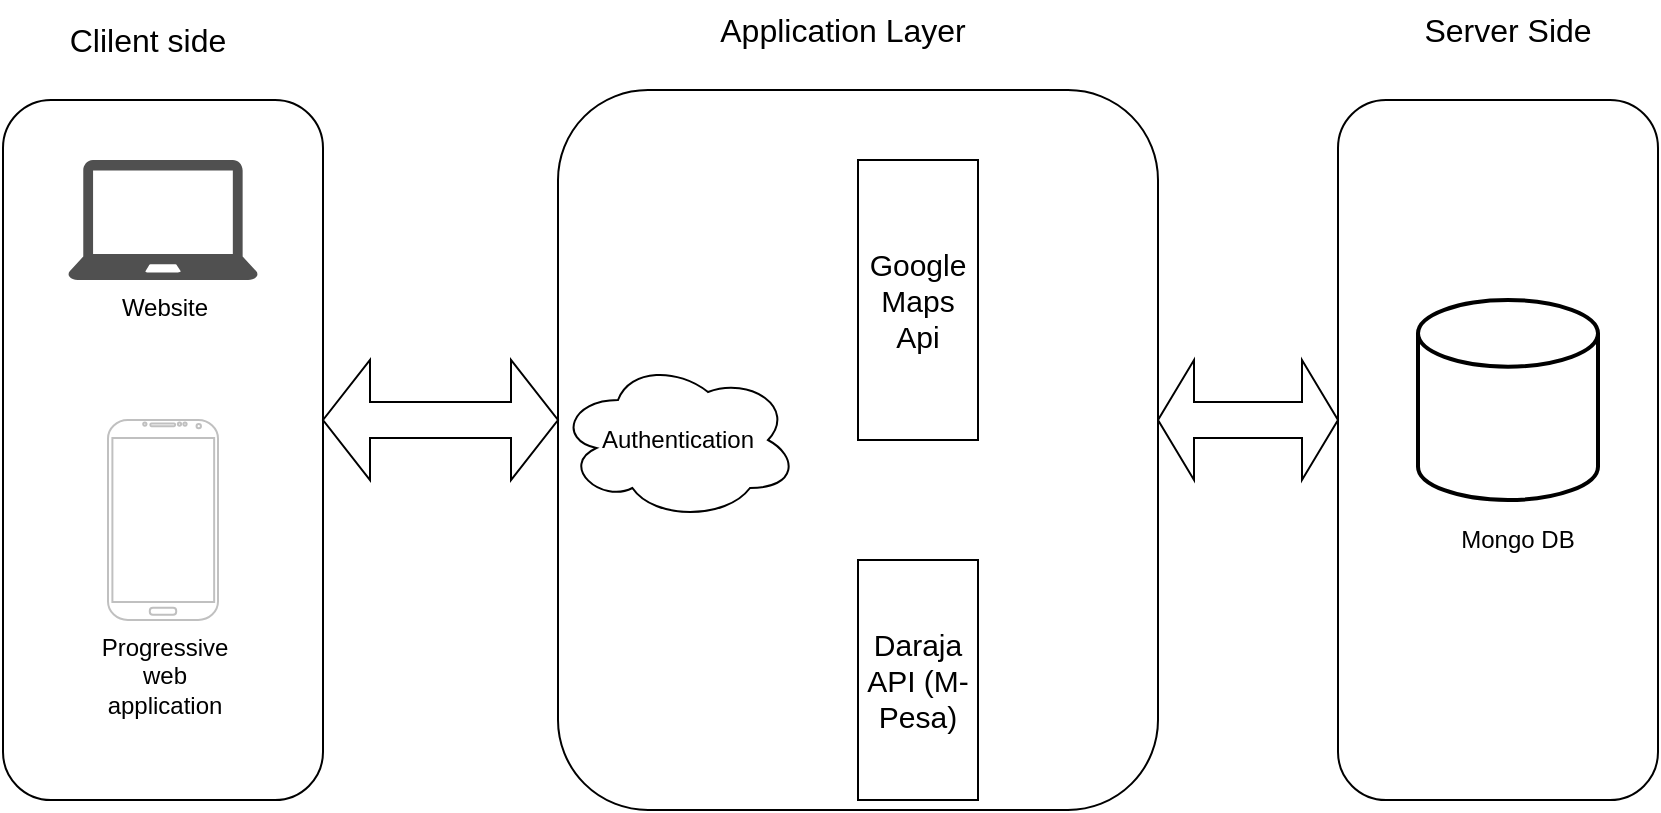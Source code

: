 <mxfile version="24.4.0" type="device">
  <diagram name="Page-1" id="k2Z0eVk7_0BDEtZ7psvc">
    <mxGraphModel dx="1050" dy="621" grid="1" gridSize="10" guides="1" tooltips="1" connect="1" arrows="1" fold="1" page="1" pageScale="1" pageWidth="850" pageHeight="1100" math="0" shadow="0">
      <root>
        <mxCell id="0" />
        <mxCell id="1" parent="0" />
        <mxCell id="jVEVC9B7yiOvksJB15E_-1" value="&lt;div&gt;&lt;br&gt;&lt;/div&gt;&lt;div&gt;&lt;br&gt;&lt;/div&gt;&lt;div&gt;&lt;br&gt;&lt;/div&gt;&lt;div&gt;&lt;br&gt;&lt;/div&gt;&lt;div&gt;&lt;br&gt;&lt;/div&gt;&lt;div&gt;&lt;br&gt;&lt;/div&gt;&lt;div&gt;&lt;br&gt;&lt;/div&gt;&lt;div&gt;&lt;br&gt;&lt;/div&gt;&lt;div&gt;&lt;br&gt;&lt;/div&gt;&lt;div&gt;&lt;br&gt;&lt;/div&gt;&lt;div&gt;&lt;br&gt;&lt;/div&gt;&lt;div&gt;&lt;br&gt;&lt;/div&gt;&lt;div&gt;&lt;br&gt;&lt;/div&gt;&lt;div&gt;&lt;br&gt;&lt;/div&gt;&lt;div&gt;&lt;br&gt;&lt;/div&gt;&lt;div&gt;&lt;br&gt;&lt;/div&gt;&lt;div&gt;&lt;br&gt;&lt;/div&gt;&lt;div&gt;&lt;br&gt;&lt;/div&gt;&lt;div&gt;&lt;br&gt;&lt;/div&gt;&lt;div&gt;&lt;br&gt;&lt;/div&gt;" style="rounded=1;whiteSpace=wrap;html=1;direction=south;" parent="1" vertex="1">
          <mxGeometry x="12.5" y="80" width="160" height="350" as="geometry" />
        </mxCell>
        <mxCell id="jVEVC9B7yiOvksJB15E_-2" value="&lt;font style=&quot;font-size: 16px;&quot;&gt;Clilent side&lt;/font&gt;" style="text;html=1;align=center;verticalAlign=middle;whiteSpace=wrap;rounded=0;" parent="1" vertex="1">
          <mxGeometry x="40" y="40" width="90" height="20" as="geometry" />
        </mxCell>
        <mxCell id="jVEVC9B7yiOvksJB15E_-4" value="Website&lt;div&gt;&lt;br&gt;&lt;/div&gt;" style="sketch=0;pointerEvents=1;shadow=0;dashed=0;html=1;strokeColor=none;fillColor=#505050;labelPosition=center;verticalLabelPosition=bottom;verticalAlign=top;outlineConnect=0;align=center;shape=mxgraph.office.devices.laptop;" parent="1" vertex="1">
          <mxGeometry x="45" y="110" width="95" height="60" as="geometry" />
        </mxCell>
        <mxCell id="jVEVC9B7yiOvksJB15E_-5" value="&lt;span style=&quot;text-wrap: wrap;&quot;&gt;Progressive web application&lt;/span&gt;" style="verticalLabelPosition=bottom;verticalAlign=top;html=1;shadow=0;dashed=0;strokeWidth=1;shape=mxgraph.android.phone2;strokeColor=#c0c0c0;" parent="1" vertex="1">
          <mxGeometry x="65" y="240" width="55" height="100" as="geometry" />
        </mxCell>
        <mxCell id="jVEVC9B7yiOvksJB15E_-8" value="" style="rounded=1;whiteSpace=wrap;html=1;direction=south;" parent="1" vertex="1">
          <mxGeometry x="290" y="75" width="300" height="360" as="geometry" />
        </mxCell>
        <mxCell id="jVEVC9B7yiOvksJB15E_-9" value="&lt;font style=&quot;font-size: 16px;&quot;&gt;Application Layer&lt;/font&gt;" style="text;html=1;align=center;verticalAlign=middle;whiteSpace=wrap;rounded=0;" parent="1" vertex="1">
          <mxGeometry x="350" y="30" width="165" height="30" as="geometry" />
        </mxCell>
        <mxCell id="jVEVC9B7yiOvksJB15E_-10" value="Authentication" style="ellipse;shape=cloud;whiteSpace=wrap;html=1;" parent="1" vertex="1">
          <mxGeometry x="290" y="210" width="120" height="80" as="geometry" />
        </mxCell>
        <mxCell id="jVEVC9B7yiOvksJB15E_-13" value="&lt;font style=&quot;font-size: 15px;&quot;&gt;Google Maps Api&lt;/font&gt;" style="rounded=0;whiteSpace=wrap;html=1;direction=north;" parent="1" vertex="1">
          <mxGeometry x="440" y="110" width="60" height="140" as="geometry" />
        </mxCell>
        <mxCell id="jVEVC9B7yiOvksJB15E_-14" value="" style="shape=doubleArrow;whiteSpace=wrap;html=1;" parent="1" vertex="1">
          <mxGeometry x="172.5" y="210" width="117.5" height="60" as="geometry" />
        </mxCell>
        <mxCell id="jVEVC9B7yiOvksJB15E_-15" value="&lt;font style=&quot;font-size: 15px;&quot;&gt;Daraja API (M-Pesa)&lt;/font&gt;" style="rounded=0;whiteSpace=wrap;html=1;direction=south;" parent="1" vertex="1">
          <mxGeometry x="440" y="310" width="60" height="120" as="geometry" />
        </mxCell>
        <mxCell id="jVEVC9B7yiOvksJB15E_-17" value="" style="rounded=1;whiteSpace=wrap;html=1;direction=south;" parent="1" vertex="1">
          <mxGeometry x="680" y="80" width="160" height="350" as="geometry" />
        </mxCell>
        <mxCell id="jVEVC9B7yiOvksJB15E_-18" value="&lt;font style=&quot;font-size: 16px;&quot;&gt;Server Side&lt;/font&gt;" style="text;html=1;align=center;verticalAlign=middle;whiteSpace=wrap;rounded=0;" parent="1" vertex="1">
          <mxGeometry x="710" y="30" width="110" height="30" as="geometry" />
        </mxCell>
        <mxCell id="jVEVC9B7yiOvksJB15E_-19" value="" style="strokeWidth=2;html=1;shape=mxgraph.flowchart.database;whiteSpace=wrap;" parent="1" vertex="1">
          <mxGeometry x="720" y="180" width="90" height="100" as="geometry" />
        </mxCell>
        <mxCell id="jVEVC9B7yiOvksJB15E_-20" value="Mongo DB" style="text;html=1;align=center;verticalAlign=middle;whiteSpace=wrap;rounded=0;" parent="1" vertex="1">
          <mxGeometry x="740" y="285" width="60" height="30" as="geometry" />
        </mxCell>
        <mxCell id="jVEVC9B7yiOvksJB15E_-21" value="" style="shape=doubleArrow;whiteSpace=wrap;html=1;" parent="1" vertex="1">
          <mxGeometry x="590" y="210" width="90" height="60" as="geometry" />
        </mxCell>
      </root>
    </mxGraphModel>
  </diagram>
</mxfile>

